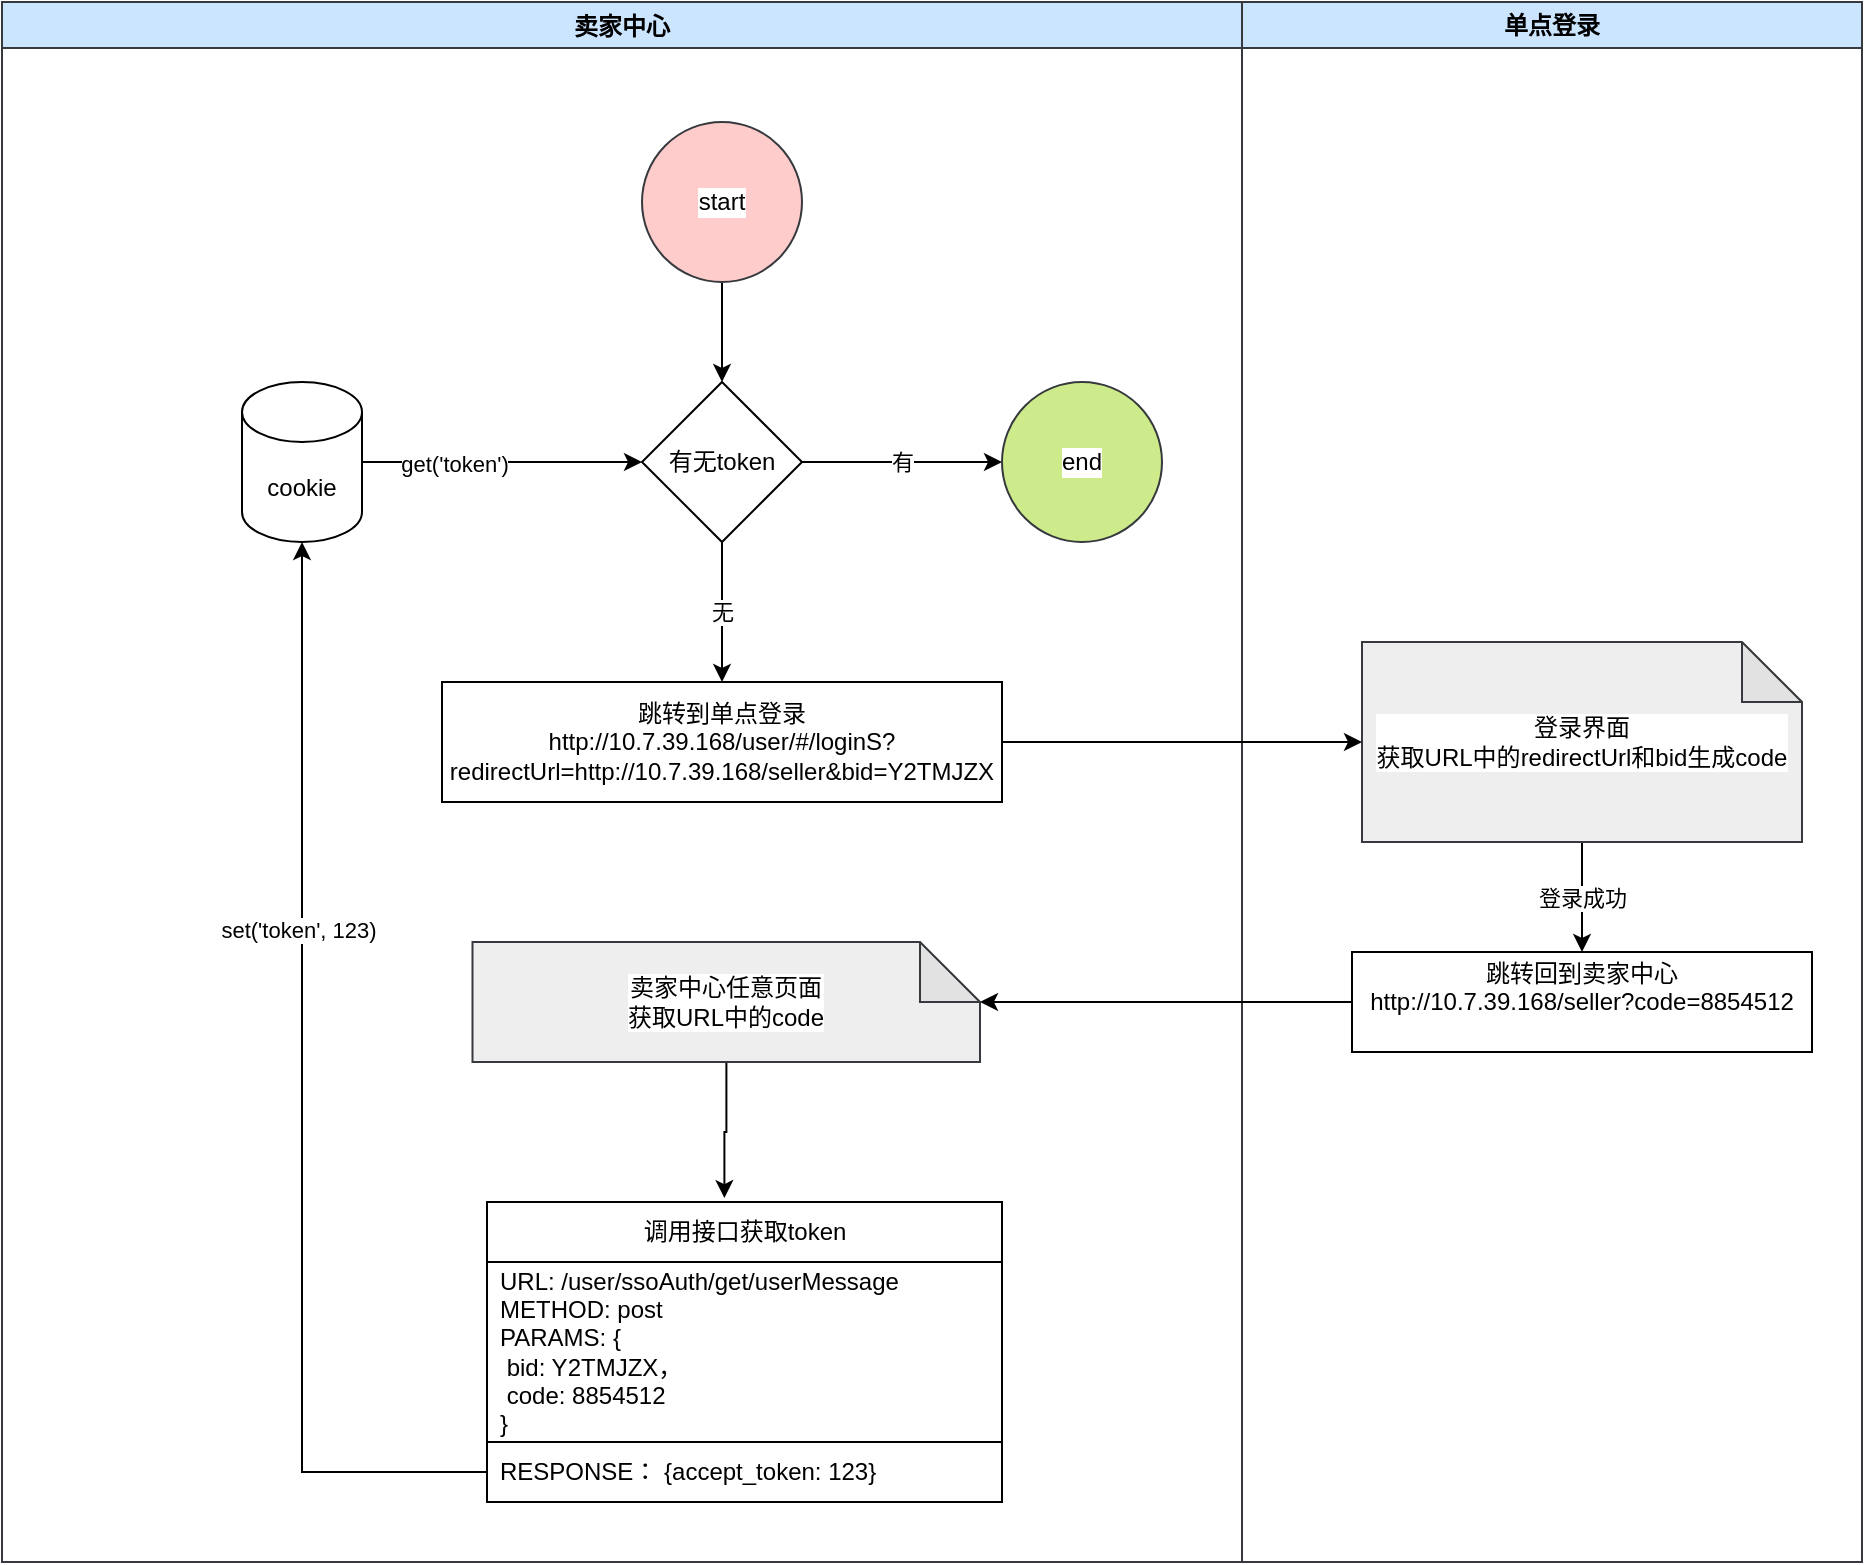 <mxfile version="15.6.5" type="github">
  <diagram id="C5RBs43oDa-KdzZeNtuy" name="Page-1">
    <mxGraphModel dx="1730" dy="898" grid="1" gridSize="10" guides="1" tooltips="1" connect="1" arrows="1" fold="1" page="1" pageScale="1" pageWidth="827" pageHeight="1169" math="0" shadow="0">
      <root>
        <mxCell id="WIyWlLk6GJQsqaUBKTNV-0" />
        <mxCell id="WIyWlLk6GJQsqaUBKTNV-1" parent="WIyWlLk6GJQsqaUBKTNV-0" />
        <mxCell id="g6tmWJ46oufooJd1dS_3-54" value="卖家中心" style="swimlane;strokeColor=#36393d;fillColor=#cce5ff;fontColor=default;" vertex="1" parent="WIyWlLk6GJQsqaUBKTNV-1">
          <mxGeometry x="110" y="20" width="620" height="780" as="geometry" />
        </mxCell>
        <mxCell id="g6tmWJ46oufooJd1dS_3-86" style="edgeStyle=orthogonalEdgeStyle;rounded=0;orthogonalLoop=1;jettySize=auto;html=1;labelBackgroundColor=default;fontColor=default;strokeColor=default;fillColor=default;entryX=0.461;entryY=-0.013;entryDx=0;entryDy=0;entryPerimeter=0;" edge="1" parent="g6tmWJ46oufooJd1dS_3-54" source="g6tmWJ46oufooJd1dS_3-101" target="g6tmWJ46oufooJd1dS_3-87">
          <mxGeometry relative="1" as="geometry">
            <mxPoint x="346.3" y="525" as="sourcePoint" />
            <mxPoint x="346.435" y="600" as="targetPoint" />
          </mxGeometry>
        </mxCell>
        <mxCell id="g6tmWJ46oufooJd1dS_3-77" value="&lt;span&gt;跳转到单点登录&lt;br&gt;http://10.7.39.168/user/#/loginS?redirectUrl=http://10.7.39.168/seller&amp;amp;bid=Y2TMJZX&lt;/span&gt;" style="rounded=0;whiteSpace=wrap;html=1;labelBackgroundColor=default;fontColor=default;strokeColor=default;fillColor=default;align=center;" vertex="1" parent="g6tmWJ46oufooJd1dS_3-54">
          <mxGeometry x="220" y="340" width="280" height="60" as="geometry" />
        </mxCell>
        <mxCell id="g6tmWJ46oufooJd1dS_3-104" style="edgeStyle=orthogonalEdgeStyle;rounded=0;orthogonalLoop=1;jettySize=auto;html=1;entryX=0.5;entryY=1;entryDx=0;entryDy=0;entryPerimeter=0;labelBackgroundColor=default;fontColor=default;strokeColor=default;fillColor=default;exitX=0;exitY=0.5;exitDx=0;exitDy=0;" edge="1" parent="g6tmWJ46oufooJd1dS_3-54" source="g6tmWJ46oufooJd1dS_3-110" target="g6tmWJ46oufooJd1dS_3-93">
          <mxGeometry relative="1" as="geometry" />
        </mxCell>
        <mxCell id="g6tmWJ46oufooJd1dS_3-105" value="set(&#39;token&#39;, 123)" style="edgeLabel;html=1;align=center;verticalAlign=middle;resizable=0;points=[];fontColor=default;labelBackgroundColor=default;" vertex="1" connectable="0" parent="g6tmWJ46oufooJd1dS_3-104">
          <mxGeometry x="0.306" y="2" relative="1" as="geometry">
            <mxPoint as="offset" />
          </mxGeometry>
        </mxCell>
        <mxCell id="g6tmWJ46oufooJd1dS_3-87" value="调用接口获取token" style="swimlane;fontStyle=0;childLayout=stackLayout;horizontal=1;startSize=30;horizontalStack=0;resizeParent=1;resizeParentMax=0;resizeLast=0;collapsible=1;marginBottom=0;labelBackgroundColor=default;fontColor=default;strokeColor=default;fillColor=default;align=center;html=1;" vertex="1" parent="g6tmWJ46oufooJd1dS_3-54">
          <mxGeometry x="242.5" y="600" width="257.5" height="150" as="geometry">
            <mxRectangle x="232.5" y="520" width="130" height="30" as="alternateBounds" />
          </mxGeometry>
        </mxCell>
        <mxCell id="g6tmWJ46oufooJd1dS_3-88" value="&lt;span style=&quot;text-align: center&quot;&gt;URL: /user/ssoAuth/get/userMessage&lt;br&gt;&lt;/span&gt;METHOD: post&lt;br&gt;PARAMS: {&lt;br&gt;&lt;span&gt;	&lt;/span&gt;&lt;span style=&quot;white-space: pre&quot;&gt;	&lt;/span&gt;bid: Y2TMJZX，&lt;br&gt;&lt;span&gt;	&lt;/span&gt;&lt;span style=&quot;white-space: pre&quot;&gt;	&lt;/span&gt;code:&amp;nbsp;&lt;span style=&quot;text-align: center&quot;&gt;8854512&lt;br&gt;}&lt;/span&gt;" style="text;strokeColor=default;fillColor=default;align=left;verticalAlign=middle;spacingLeft=4;spacingRight=4;overflow=hidden;points=[[0,0.5],[1,0.5]];portConstraint=eastwest;rotatable=0;labelBackgroundColor=default;fontColor=default;html=1;" vertex="1" parent="g6tmWJ46oufooJd1dS_3-87">
          <mxGeometry y="30" width="257.5" height="90" as="geometry" />
        </mxCell>
        <mxCell id="g6tmWJ46oufooJd1dS_3-110" value="RESPONSE： {accept_token: 123}" style="text;strokeColor=default;fillColor=default;align=left;verticalAlign=middle;spacingLeft=4;spacingRight=4;overflow=hidden;points=[[0,0.5],[1,0.5]];portConstraint=eastwest;rotatable=0;labelBackgroundColor=default;fontColor=default;html=1;" vertex="1" parent="g6tmWJ46oufooJd1dS_3-87">
          <mxGeometry y="120" width="257.5" height="30" as="geometry" />
        </mxCell>
        <mxCell id="g6tmWJ46oufooJd1dS_3-93" value="cookie" style="shape=cylinder3;whiteSpace=wrap;html=1;boundedLbl=1;backgroundOutline=1;size=15;labelBackgroundColor=default;align=center;" vertex="1" parent="g6tmWJ46oufooJd1dS_3-54">
          <mxGeometry x="120" y="190" width="60" height="80" as="geometry" />
        </mxCell>
        <mxCell id="g6tmWJ46oufooJd1dS_3-101" value="卖家中心任意页面&lt;br&gt;获取URL中的code" style="shape=note;whiteSpace=wrap;html=1;backgroundOutline=1;darkOpacity=0.05;labelBackgroundColor=default;strokeColor=#36393d;fillColor=#eeeeee;align=center;fontColor=default;" vertex="1" parent="g6tmWJ46oufooJd1dS_3-54">
          <mxGeometry x="235.25" y="470" width="253.75" height="60" as="geometry" />
        </mxCell>
        <mxCell id="g6tmWJ46oufooJd1dS_3-137" value="有" style="edgeStyle=orthogonalEdgeStyle;rounded=0;orthogonalLoop=1;jettySize=auto;html=1;entryX=0;entryY=0.5;entryDx=0;entryDy=0;labelBackgroundColor=default;fontColor=default;strokeColor=default;fillColor=default;" edge="1" parent="g6tmWJ46oufooJd1dS_3-54" source="g6tmWJ46oufooJd1dS_3-60" target="g6tmWJ46oufooJd1dS_3-136">
          <mxGeometry relative="1" as="geometry" />
        </mxCell>
        <mxCell id="g6tmWJ46oufooJd1dS_3-60" value="有无token" style="rhombus;whiteSpace=wrap;html=1;fontColor=default;strokeColor=default;fillColor=default;labelBackgroundColor=default;" vertex="1" parent="g6tmWJ46oufooJd1dS_3-54">
          <mxGeometry x="320" y="190" width="80" height="80" as="geometry" />
        </mxCell>
        <mxCell id="g6tmWJ46oufooJd1dS_3-94" style="edgeStyle=orthogonalEdgeStyle;rounded=0;orthogonalLoop=1;jettySize=auto;html=1;entryX=0;entryY=0.5;entryDx=0;entryDy=0;labelBackgroundColor=default;fontColor=default;strokeColor=default;fillColor=default;" edge="1" parent="g6tmWJ46oufooJd1dS_3-54" source="g6tmWJ46oufooJd1dS_3-93" target="g6tmWJ46oufooJd1dS_3-60">
          <mxGeometry relative="1" as="geometry" />
        </mxCell>
        <mxCell id="g6tmWJ46oufooJd1dS_3-95" value="get(&#39;token&#39;)" style="edgeLabel;html=1;align=center;verticalAlign=middle;resizable=0;points=[];fontColor=default;labelBackgroundColor=default;" vertex="1" connectable="0" parent="g6tmWJ46oufooJd1dS_3-94">
          <mxGeometry x="-0.34" y="-1" relative="1" as="geometry">
            <mxPoint as="offset" />
          </mxGeometry>
        </mxCell>
        <mxCell id="g6tmWJ46oufooJd1dS_3-78" value="无" style="edgeStyle=orthogonalEdgeStyle;rounded=0;orthogonalLoop=1;jettySize=auto;html=1;entryX=0.5;entryY=0;entryDx=0;entryDy=0;labelBackgroundColor=default;fontColor=default;strokeColor=default;fillColor=default;" edge="1" parent="g6tmWJ46oufooJd1dS_3-54" source="g6tmWJ46oufooJd1dS_3-60" target="g6tmWJ46oufooJd1dS_3-77">
          <mxGeometry relative="1" as="geometry" />
        </mxCell>
        <mxCell id="g6tmWJ46oufooJd1dS_3-138" style="edgeStyle=orthogonalEdgeStyle;rounded=0;orthogonalLoop=1;jettySize=auto;html=1;labelBackgroundColor=default;fontColor=default;strokeColor=default;fillColor=default;" edge="1" parent="g6tmWJ46oufooJd1dS_3-54" source="g6tmWJ46oufooJd1dS_3-135" target="g6tmWJ46oufooJd1dS_3-60">
          <mxGeometry relative="1" as="geometry" />
        </mxCell>
        <mxCell id="g6tmWJ46oufooJd1dS_3-135" value="start" style="ellipse;whiteSpace=wrap;html=1;aspect=fixed;labelBackgroundColor=default;labelBorderColor=none;strokeColor=#36393d;fillColor=#ffcccc;align=center;verticalAlign=middle;fontColor=default;" vertex="1" parent="g6tmWJ46oufooJd1dS_3-54">
          <mxGeometry x="320" y="60" width="80" height="80" as="geometry" />
        </mxCell>
        <mxCell id="g6tmWJ46oufooJd1dS_3-136" value="end" style="ellipse;whiteSpace=wrap;html=1;aspect=fixed;labelBackgroundColor=default;labelBorderColor=none;strokeColor=#36393d;fillColor=#cdeb8b;align=center;verticalAlign=middle;fontColor=default;" vertex="1" parent="g6tmWJ46oufooJd1dS_3-54">
          <mxGeometry x="500" y="190" width="80" height="80" as="geometry" />
        </mxCell>
        <mxCell id="g6tmWJ46oufooJd1dS_3-56" value="单点登录" style="swimlane;strokeColor=#36393d;fillColor=#cce5ff;whiteSpace=wrap;fontColor=default;" vertex="1" parent="WIyWlLk6GJQsqaUBKTNV-1">
          <mxGeometry x="730" y="20" width="310" height="780" as="geometry" />
        </mxCell>
        <mxCell id="g6tmWJ46oufooJd1dS_3-81" value="登录成功" style="edgeStyle=orthogonalEdgeStyle;rounded=0;orthogonalLoop=1;jettySize=auto;html=1;entryX=0.5;entryY=0;entryDx=0;entryDy=0;labelBackgroundColor=default;fontColor=default;strokeColor=default;fillColor=default;exitX=0.5;exitY=1;exitDx=0;exitDy=0;exitPerimeter=0;" edge="1" parent="g6tmWJ46oufooJd1dS_3-56" source="g6tmWJ46oufooJd1dS_3-100" target="g6tmWJ46oufooJd1dS_3-80">
          <mxGeometry relative="1" as="geometry">
            <mxPoint x="290" y="390" as="sourcePoint" />
          </mxGeometry>
        </mxCell>
        <mxCell id="g6tmWJ46oufooJd1dS_3-80" value="跳转回到卖家中心&lt;br&gt;&lt;span&gt;http://10.7.39.168/seller?code=8854512&lt;/span&gt;&lt;br&gt;&lt;span style=&quot;font-family: monospace ; font-size: 0px&quot;&gt;%3CmxGraphModel%3E%3Croot%3E%3CmxCell%20id%3D%220%22%2F%3E%3CmxCell%20id%3D%221%22%20parent%3D%220%22%2F%3E%3CmxCell%20id%3D%222%22%20value%3D%22%26lt%3Bspan%26gt%3Bhttp%3A%2F%2F10.7.39.168%2Fseller%3Fcode%3D8854512%26lt%3B%2Fspan%26gt%3B%22%20style%3D%22text%3Bhtml%3D1%3Balign%3Dcenter%3BverticalAlign%3Dmiddle%3Bresizable%3D0%3Bpoints%3D%5B%5D%3Bautosize%3D1%3BstrokeColor%3Dnone%3BfillColor%3Dnone%3BfontColor%3Ddefault%3B%22%20vertex%3D%221%22%20parent%3D%221%22%3E%3CmxGeometry%20x%3D%2245%22%20y%3D%22565%22%20width%3D%22230%22%20height%3D%2220%22%20as%3D%22geometry%22%2F%3E%3C%2FmxCell%3E%3C%2Froot%3E%3C%2FmxGraphModel%&lt;/span&gt;" style="rounded=0;whiteSpace=wrap;html=1;labelBackgroundColor=default;fontColor=default;strokeColor=default;fillColor=default;align=center;" vertex="1" parent="g6tmWJ46oufooJd1dS_3-56">
          <mxGeometry x="55" y="475" width="230" height="50" as="geometry" />
        </mxCell>
        <mxCell id="g6tmWJ46oufooJd1dS_3-100" value="&lt;span style=&quot;&quot;&gt;登录界面&lt;/span&gt;&lt;br style=&quot;&quot;&gt;&lt;span style=&quot;&quot;&gt;获取URL中的&lt;/span&gt;&lt;span&gt;redirectUrl和&lt;/span&gt;&lt;span&gt;bid生成code&lt;/span&gt;" style="shape=note;whiteSpace=wrap;html=1;backgroundOutline=1;darkOpacity=0.05;labelBackgroundColor=default;strokeColor=#36393d;fillColor=#eeeeee;align=center;fontColor=default;" vertex="1" parent="g6tmWJ46oufooJd1dS_3-56">
          <mxGeometry x="60" y="320" width="220" height="100" as="geometry" />
        </mxCell>
        <mxCell id="g6tmWJ46oufooJd1dS_3-79" style="edgeStyle=orthogonalEdgeStyle;rounded=0;orthogonalLoop=1;jettySize=auto;html=1;labelBackgroundColor=default;fontColor=default;strokeColor=default;fillColor=default;" edge="1" parent="WIyWlLk6GJQsqaUBKTNV-1" source="g6tmWJ46oufooJd1dS_3-77" target="g6tmWJ46oufooJd1dS_3-100">
          <mxGeometry relative="1" as="geometry">
            <mxPoint x="835" y="350" as="targetPoint" />
          </mxGeometry>
        </mxCell>
        <mxCell id="g6tmWJ46oufooJd1dS_3-82" style="edgeStyle=orthogonalEdgeStyle;rounded=0;orthogonalLoop=1;jettySize=auto;html=1;labelBackgroundColor=default;fontColor=default;strokeColor=default;fillColor=default;entryX=0;entryY=0;entryDx=253.75;entryDy=30;entryPerimeter=0;" edge="1" parent="WIyWlLk6GJQsqaUBKTNV-1" source="g6tmWJ46oufooJd1dS_3-80" target="g6tmWJ46oufooJd1dS_3-101">
          <mxGeometry relative="1" as="geometry">
            <mxPoint x="640" y="520" as="targetPoint" />
          </mxGeometry>
        </mxCell>
      </root>
    </mxGraphModel>
  </diagram>
</mxfile>
